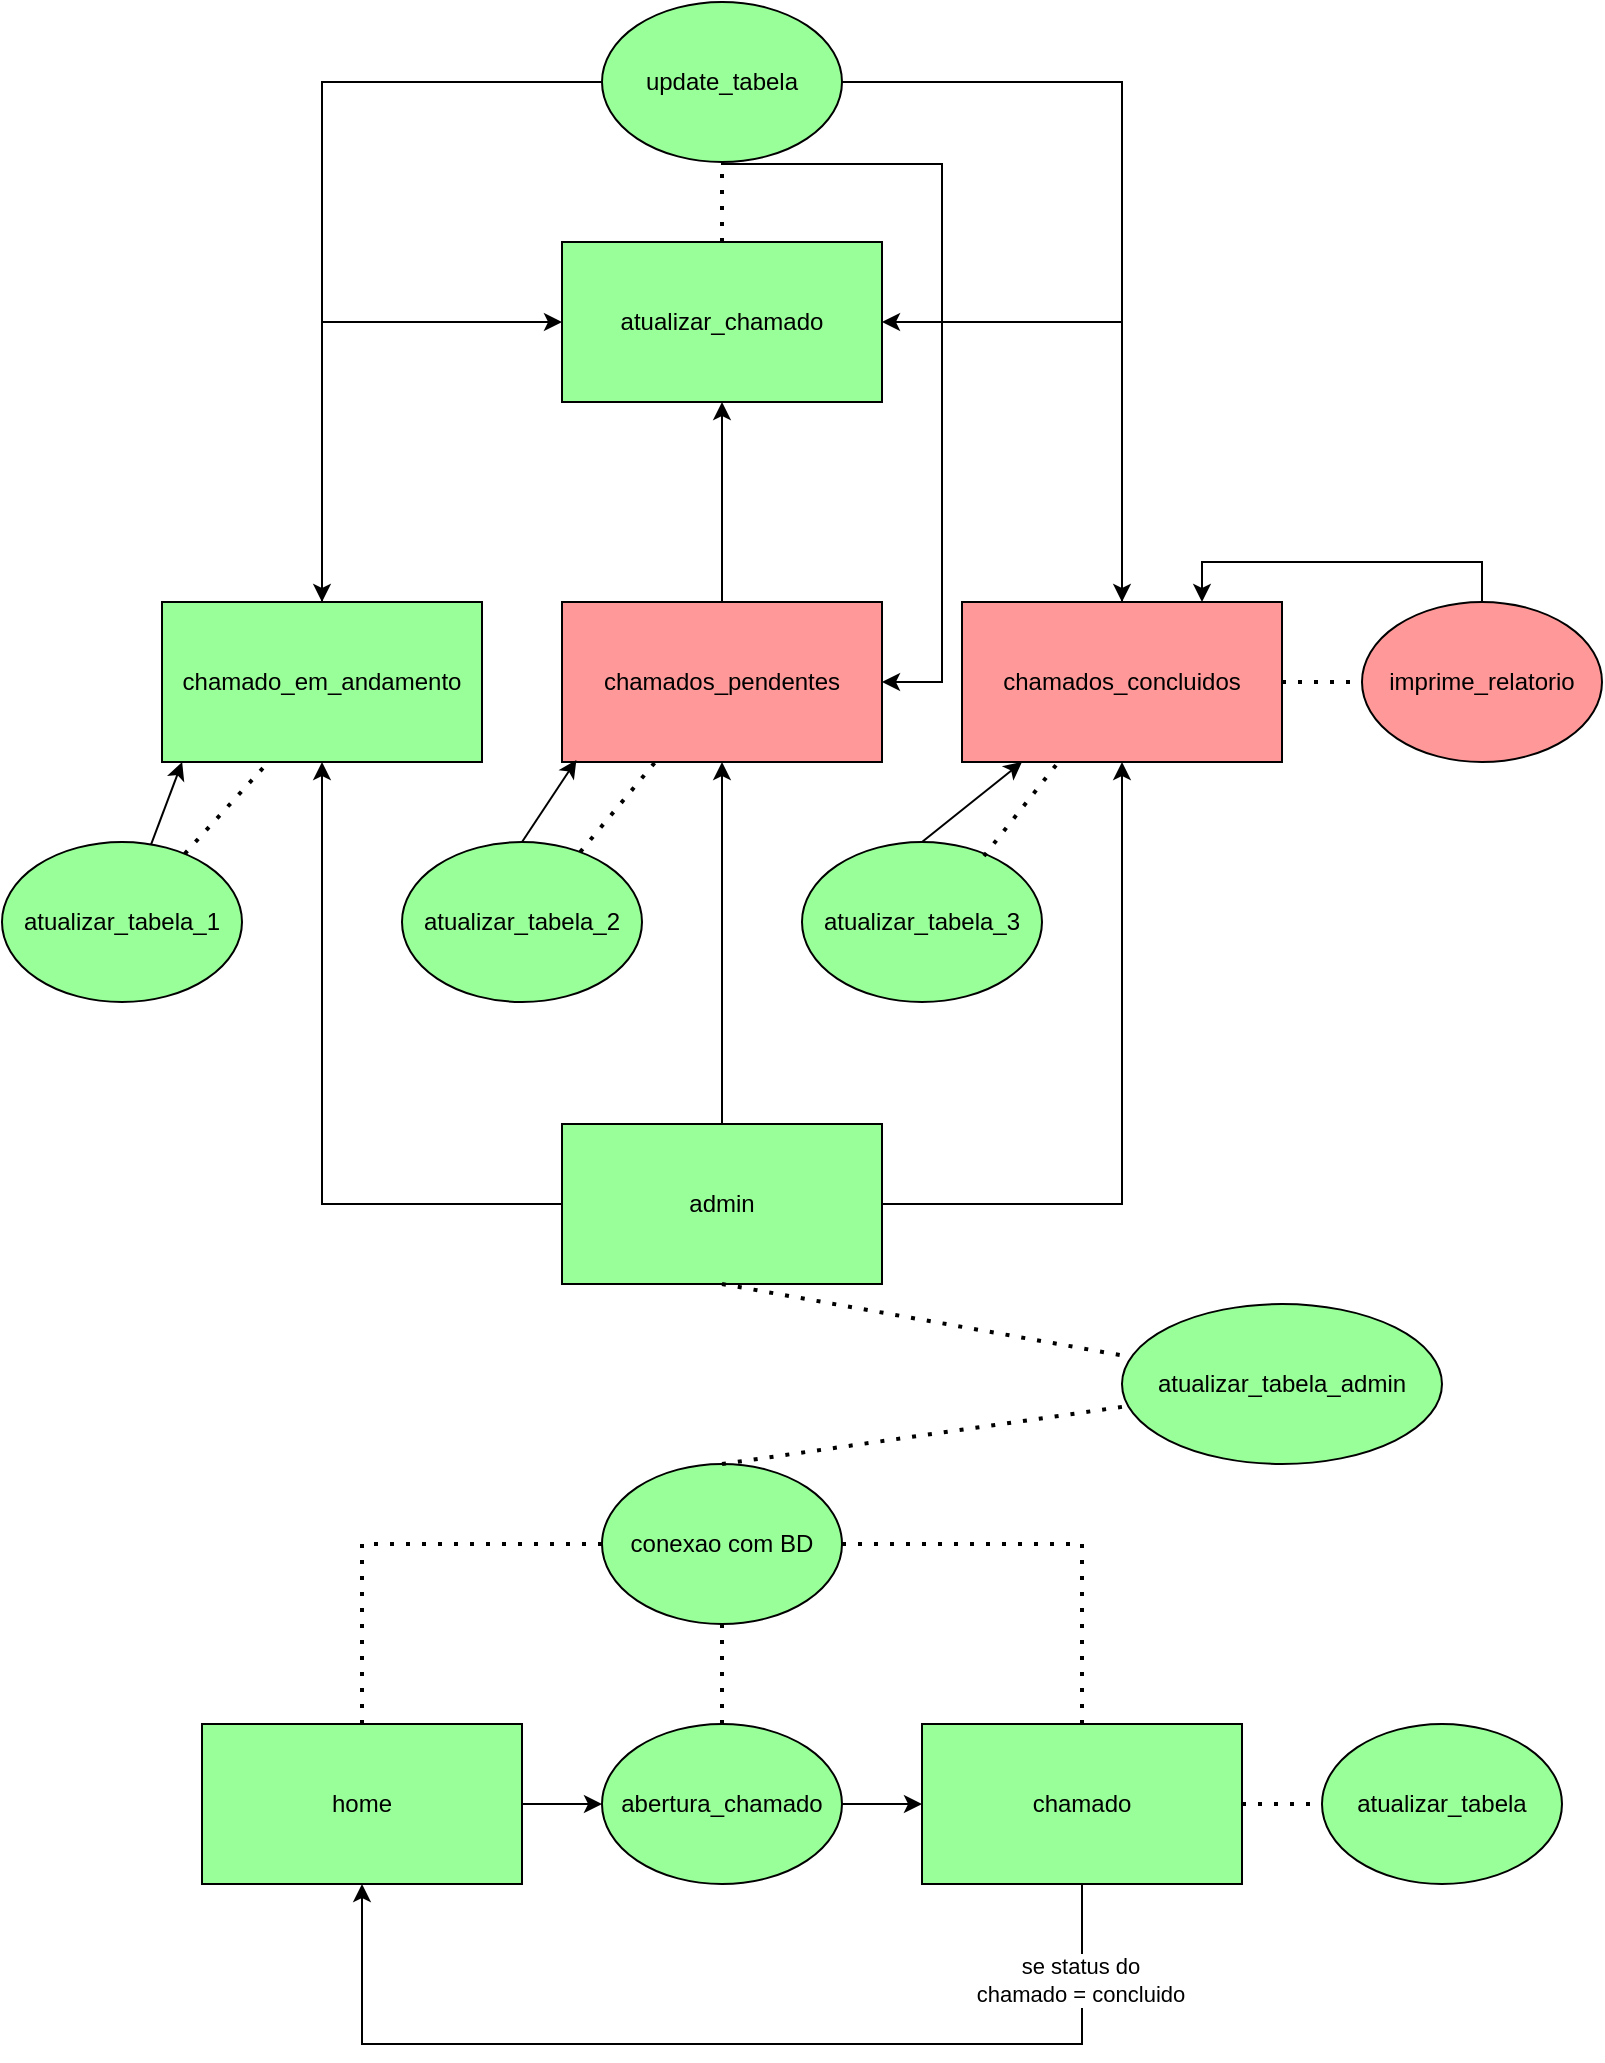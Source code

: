 <mxfile version="21.0.8" type="github">
  <diagram name="Página-1" id="KPXgi-UX2MajdnbyNQGS">
    <mxGraphModel dx="2093" dy="1865" grid="1" gridSize="10" guides="1" tooltips="1" connect="1" arrows="1" fold="1" page="1" pageScale="1" pageWidth="827" pageHeight="1169" math="0" shadow="0">
      <root>
        <mxCell id="0" />
        <mxCell id="1" parent="0" />
        <mxCell id="w-20aDRWs6tAkl76wKMx-5" value="" style="edgeStyle=orthogonalEdgeStyle;rounded=0;orthogonalLoop=1;jettySize=auto;html=1;fillColor=#99FF99;" parent="1" source="w-20aDRWs6tAkl76wKMx-1" target="w-20aDRWs6tAkl76wKMx-4" edge="1">
          <mxGeometry relative="1" as="geometry" />
        </mxCell>
        <mxCell id="w-20aDRWs6tAkl76wKMx-1" value="home" style="rounded=0;whiteSpace=wrap;html=1;fillColor=#99FF99;" parent="1" vertex="1">
          <mxGeometry x="-20" y="61" width="160" height="80" as="geometry" />
        </mxCell>
        <mxCell id="w-20aDRWs6tAkl76wKMx-16" style="edgeStyle=orthogonalEdgeStyle;rounded=0;orthogonalLoop=1;jettySize=auto;html=1;exitX=0.5;exitY=1;exitDx=0;exitDy=0;entryX=0.5;entryY=1;entryDx=0;entryDy=0;fillColor=#99FF99;" parent="1" source="w-20aDRWs6tAkl76wKMx-3" target="w-20aDRWs6tAkl76wKMx-1" edge="1">
          <mxGeometry relative="1" as="geometry">
            <Array as="points">
              <mxPoint x="420" y="221" />
              <mxPoint x="60" y="221" />
            </Array>
          </mxGeometry>
        </mxCell>
        <mxCell id="w-20aDRWs6tAkl76wKMx-17" value="se status do &lt;br&gt;chamado = concluido" style="edgeLabel;html=1;align=center;verticalAlign=middle;resizable=0;points=[];fillColor=#99FF99;" parent="w-20aDRWs6tAkl76wKMx-16" vertex="1" connectable="0">
          <mxGeometry x="-0.815" y="-1" relative="1" as="geometry">
            <mxPoint as="offset" />
          </mxGeometry>
        </mxCell>
        <mxCell id="w-20aDRWs6tAkl76wKMx-3" value="chamado" style="rounded=0;whiteSpace=wrap;html=1;fillColor=#99FF99;" parent="1" vertex="1">
          <mxGeometry x="340" y="61" width="160" height="80" as="geometry" />
        </mxCell>
        <mxCell id="w-20aDRWs6tAkl76wKMx-6" style="edgeStyle=orthogonalEdgeStyle;rounded=0;orthogonalLoop=1;jettySize=auto;html=1;entryX=0;entryY=0.5;entryDx=0;entryDy=0;fillColor=#99FF99;" parent="1" source="w-20aDRWs6tAkl76wKMx-4" target="w-20aDRWs6tAkl76wKMx-3" edge="1">
          <mxGeometry relative="1" as="geometry" />
        </mxCell>
        <mxCell id="w-20aDRWs6tAkl76wKMx-4" value="abertura_chamado" style="ellipse;whiteSpace=wrap;html=1;rounded=0;fillColor=#99FF99;" parent="1" vertex="1">
          <mxGeometry x="180" y="61" width="120" height="80" as="geometry" />
        </mxCell>
        <mxCell id="w-20aDRWs6tAkl76wKMx-7" value="conexao com BD" style="ellipse;whiteSpace=wrap;html=1;rounded=0;fillColor=#99FF99;" parent="1" vertex="1">
          <mxGeometry x="180" y="-69" width="120" height="80" as="geometry" />
        </mxCell>
        <mxCell id="w-20aDRWs6tAkl76wKMx-14" value="atualizar_tabela" style="ellipse;whiteSpace=wrap;html=1;rounded=0;fillColor=#99FF99;" parent="1" vertex="1">
          <mxGeometry x="540" y="61" width="120" height="80" as="geometry" />
        </mxCell>
        <mxCell id="w-20aDRWs6tAkl76wKMx-20" value="" style="endArrow=none;dashed=1;html=1;dashPattern=1 3;strokeWidth=2;rounded=0;exitX=0.5;exitY=0;exitDx=0;exitDy=0;entryX=0;entryY=0.5;entryDx=0;entryDy=0;" parent="1" source="w-20aDRWs6tAkl76wKMx-1" target="w-20aDRWs6tAkl76wKMx-7" edge="1">
          <mxGeometry width="50" height="50" relative="1" as="geometry">
            <mxPoint x="150" y="11" as="sourcePoint" />
            <mxPoint x="200" y="-39" as="targetPoint" />
            <Array as="points">
              <mxPoint x="60" y="-29" />
            </Array>
          </mxGeometry>
        </mxCell>
        <mxCell id="w-20aDRWs6tAkl76wKMx-21" value="" style="endArrow=none;dashed=1;html=1;dashPattern=1 3;strokeWidth=2;rounded=0;" parent="1" target="w-20aDRWs6tAkl76wKMx-7" edge="1">
          <mxGeometry width="50" height="50" relative="1" as="geometry">
            <mxPoint x="240" y="61" as="sourcePoint" />
            <mxPoint x="240" y="11" as="targetPoint" />
            <Array as="points" />
          </mxGeometry>
        </mxCell>
        <mxCell id="w-20aDRWs6tAkl76wKMx-22" value="" style="endArrow=none;dashed=1;html=1;dashPattern=1 3;strokeWidth=2;rounded=0;exitX=0.5;exitY=0;exitDx=0;exitDy=0;entryX=1;entryY=0.5;entryDx=0;entryDy=0;" parent="1" source="w-20aDRWs6tAkl76wKMx-3" target="w-20aDRWs6tAkl76wKMx-7" edge="1">
          <mxGeometry width="50" height="50" relative="1" as="geometry">
            <mxPoint x="250" y="181" as="sourcePoint" />
            <mxPoint x="250" y="21" as="targetPoint" />
            <Array as="points">
              <mxPoint x="420" y="-29" />
            </Array>
          </mxGeometry>
        </mxCell>
        <mxCell id="w-20aDRWs6tAkl76wKMx-23" value="" style="endArrow=none;dashed=1;html=1;dashPattern=1 3;strokeWidth=2;rounded=0;exitX=1;exitY=0.5;exitDx=0;exitDy=0;entryX=0;entryY=0.5;entryDx=0;entryDy=0;" parent="1" source="w-20aDRWs6tAkl76wKMx-3" target="w-20aDRWs6tAkl76wKMx-14" edge="1">
          <mxGeometry width="50" height="50" relative="1" as="geometry">
            <mxPoint x="430" y="71" as="sourcePoint" />
            <mxPoint x="310" y="-129" as="targetPoint" />
            <Array as="points" />
          </mxGeometry>
        </mxCell>
        <mxCell id="AwAzdxmJKx9s8siGFr7Z-16" style="edgeStyle=orthogonalEdgeStyle;rounded=0;orthogonalLoop=1;jettySize=auto;html=1;entryX=0.5;entryY=1;entryDx=0;entryDy=0;" edge="1" parent="1" source="w-20aDRWs6tAkl76wKMx-24" target="AwAzdxmJKx9s8siGFr7Z-3">
          <mxGeometry relative="1" as="geometry" />
        </mxCell>
        <mxCell id="AwAzdxmJKx9s8siGFr7Z-17" style="edgeStyle=orthogonalEdgeStyle;rounded=0;orthogonalLoop=1;jettySize=auto;html=1;exitX=0.5;exitY=0;exitDx=0;exitDy=0;entryX=0.5;entryY=1;entryDx=0;entryDy=0;" edge="1" parent="1" source="w-20aDRWs6tAkl76wKMx-24" target="AwAzdxmJKx9s8siGFr7Z-4">
          <mxGeometry relative="1" as="geometry" />
        </mxCell>
        <mxCell id="AwAzdxmJKx9s8siGFr7Z-18" style="edgeStyle=orthogonalEdgeStyle;rounded=0;orthogonalLoop=1;jettySize=auto;html=1;entryX=0.5;entryY=1;entryDx=0;entryDy=0;" edge="1" parent="1" source="w-20aDRWs6tAkl76wKMx-24" target="AwAzdxmJKx9s8siGFr7Z-5">
          <mxGeometry relative="1" as="geometry" />
        </mxCell>
        <mxCell id="w-20aDRWs6tAkl76wKMx-24" value="admin" style="rounded=0;whiteSpace=wrap;html=1;fillColor=#99FF99;" parent="1" vertex="1">
          <mxGeometry x="160" y="-239" width="160" height="80" as="geometry" />
        </mxCell>
        <mxCell id="w-20aDRWs6tAkl76wKMx-25" value="" style="endArrow=none;dashed=1;html=1;dashPattern=1 3;strokeWidth=2;rounded=0;exitX=0.5;exitY=0;exitDx=0;exitDy=0;" parent="1" source="w-20aDRWs6tAkl76wKMx-7" target="AwAzdxmJKx9s8siGFr7Z-47" edge="1">
          <mxGeometry width="50" height="50" relative="1" as="geometry">
            <mxPoint x="220" y="-209" as="sourcePoint" />
            <mxPoint x="270" y="-259" as="targetPoint" />
            <Array as="points" />
          </mxGeometry>
        </mxCell>
        <mxCell id="AwAzdxmJKx9s8siGFr7Z-32" style="edgeStyle=orthogonalEdgeStyle;rounded=0;orthogonalLoop=1;jettySize=auto;html=1;exitX=0.5;exitY=0;exitDx=0;exitDy=0;entryX=0;entryY=0.5;entryDx=0;entryDy=0;" edge="1" parent="1" source="AwAzdxmJKx9s8siGFr7Z-3" target="AwAzdxmJKx9s8siGFr7Z-31">
          <mxGeometry relative="1" as="geometry" />
        </mxCell>
        <mxCell id="AwAzdxmJKx9s8siGFr7Z-3" value="chamado_em_andamento" style="rounded=0;whiteSpace=wrap;html=1;fillColor=#99FF99;" vertex="1" parent="1">
          <mxGeometry x="-40" y="-500" width="160" height="80" as="geometry" />
        </mxCell>
        <mxCell id="AwAzdxmJKx9s8siGFr7Z-33" style="edgeStyle=orthogonalEdgeStyle;rounded=0;orthogonalLoop=1;jettySize=auto;html=1;exitX=0.5;exitY=0;exitDx=0;exitDy=0;" edge="1" parent="1" source="AwAzdxmJKx9s8siGFr7Z-4" target="AwAzdxmJKx9s8siGFr7Z-31">
          <mxGeometry relative="1" as="geometry" />
        </mxCell>
        <mxCell id="AwAzdxmJKx9s8siGFr7Z-4" value="chamados_pendentes" style="rounded=0;whiteSpace=wrap;html=1;fillColor=#FF9999;" vertex="1" parent="1">
          <mxGeometry x="160" y="-500" width="160" height="80" as="geometry" />
        </mxCell>
        <mxCell id="AwAzdxmJKx9s8siGFr7Z-34" style="edgeStyle=orthogonalEdgeStyle;rounded=0;orthogonalLoop=1;jettySize=auto;html=1;entryX=1;entryY=0.5;entryDx=0;entryDy=0;" edge="1" parent="1" source="AwAzdxmJKx9s8siGFr7Z-5" target="AwAzdxmJKx9s8siGFr7Z-31">
          <mxGeometry relative="1" as="geometry">
            <Array as="points">
              <mxPoint x="440" y="-640" />
            </Array>
          </mxGeometry>
        </mxCell>
        <mxCell id="AwAzdxmJKx9s8siGFr7Z-5" value="chamados_concluidos" style="rounded=0;whiteSpace=wrap;html=1;fillColor=#FF9999;" vertex="1" parent="1">
          <mxGeometry x="360" y="-500" width="160" height="80" as="geometry" />
        </mxCell>
        <mxCell id="AwAzdxmJKx9s8siGFr7Z-45" style="rounded=0;orthogonalLoop=1;jettySize=auto;html=1;exitX=0.5;exitY=0;exitDx=0;exitDy=0;entryX=0.045;entryY=0.987;entryDx=0;entryDy=0;entryPerimeter=0;" edge="1" parent="1" source="AwAzdxmJKx9s8siGFr7Z-6" target="AwAzdxmJKx9s8siGFr7Z-4">
          <mxGeometry relative="1" as="geometry" />
        </mxCell>
        <mxCell id="AwAzdxmJKx9s8siGFr7Z-6" value="atualizar_tabela_2" style="ellipse;whiteSpace=wrap;html=1;rounded=0;fillColor=#99FF99;" vertex="1" parent="1">
          <mxGeometry x="80" y="-380" width="120" height="80" as="geometry" />
        </mxCell>
        <mxCell id="AwAzdxmJKx9s8siGFr7Z-46" style="rounded=0;orthogonalLoop=1;jettySize=auto;html=1;exitX=0.5;exitY=0;exitDx=0;exitDy=0;" edge="1" parent="1" source="AwAzdxmJKx9s8siGFr7Z-7" target="AwAzdxmJKx9s8siGFr7Z-5">
          <mxGeometry relative="1" as="geometry" />
        </mxCell>
        <mxCell id="AwAzdxmJKx9s8siGFr7Z-7" value="atualizar_tabela_3" style="ellipse;whiteSpace=wrap;html=1;rounded=0;fillColor=#99FF99;" vertex="1" parent="1">
          <mxGeometry x="280" y="-380" width="120" height="80" as="geometry" />
        </mxCell>
        <mxCell id="AwAzdxmJKx9s8siGFr7Z-44" style="rounded=0;orthogonalLoop=1;jettySize=auto;html=1;entryX=0.063;entryY=1;entryDx=0;entryDy=0;entryPerimeter=0;" edge="1" parent="1" source="AwAzdxmJKx9s8siGFr7Z-8" target="AwAzdxmJKx9s8siGFr7Z-3">
          <mxGeometry relative="1" as="geometry" />
        </mxCell>
        <mxCell id="AwAzdxmJKx9s8siGFr7Z-8" value="atualizar_tabela_1" style="ellipse;whiteSpace=wrap;html=1;rounded=0;fillColor=#99FF99;" vertex="1" parent="1">
          <mxGeometry x="-120" y="-380" width="120" height="80" as="geometry" />
        </mxCell>
        <mxCell id="AwAzdxmJKx9s8siGFr7Z-25" style="edgeStyle=orthogonalEdgeStyle;rounded=0;orthogonalLoop=1;jettySize=auto;html=1;entryX=0.75;entryY=0;entryDx=0;entryDy=0;fillColor=#FF9999;" edge="1" parent="1" source="AwAzdxmJKx9s8siGFr7Z-21" target="AwAzdxmJKx9s8siGFr7Z-5">
          <mxGeometry relative="1" as="geometry">
            <Array as="points">
              <mxPoint x="620" y="-520" />
              <mxPoint x="480" y="-520" />
            </Array>
          </mxGeometry>
        </mxCell>
        <mxCell id="AwAzdxmJKx9s8siGFr7Z-21" value="imprime_relatorio" style="ellipse;whiteSpace=wrap;html=1;fillColor=#FF9999;rounded=0;" vertex="1" parent="1">
          <mxGeometry x="560" y="-500" width="120" height="80" as="geometry" />
        </mxCell>
        <mxCell id="AwAzdxmJKx9s8siGFr7Z-23" value="" style="endArrow=none;dashed=1;html=1;dashPattern=1 3;strokeWidth=2;rounded=0;fillColor=#FF9999;" edge="1" parent="1" source="AwAzdxmJKx9s8siGFr7Z-5" target="AwAzdxmJKx9s8siGFr7Z-21">
          <mxGeometry width="50" height="50" relative="1" as="geometry">
            <mxPoint x="560" y="-420" as="sourcePoint" />
            <mxPoint x="610" y="-470" as="targetPoint" />
          </mxGeometry>
        </mxCell>
        <mxCell id="AwAzdxmJKx9s8siGFr7Z-26" value="" style="endArrow=none;dashed=1;html=1;dashPattern=1 3;strokeWidth=2;rounded=0;entryX=0.338;entryY=0.988;entryDx=0;entryDy=0;entryPerimeter=0;" edge="1" parent="1" source="AwAzdxmJKx9s8siGFr7Z-8" target="AwAzdxmJKx9s8siGFr7Z-3">
          <mxGeometry width="50" height="50" relative="1" as="geometry">
            <mxPoint x="-40" y="-240" as="sourcePoint" />
            <mxPoint x="10" y="-290" as="targetPoint" />
          </mxGeometry>
        </mxCell>
        <mxCell id="AwAzdxmJKx9s8siGFr7Z-27" value="" style="endArrow=none;dashed=1;html=1;dashPattern=1 3;strokeWidth=2;rounded=0;" edge="1" parent="1" source="AwAzdxmJKx9s8siGFr7Z-6" target="AwAzdxmJKx9s8siGFr7Z-4">
          <mxGeometry width="50" height="50" relative="1" as="geometry">
            <mxPoint x="400" y="-200" as="sourcePoint" />
            <mxPoint x="450" y="-250" as="targetPoint" />
          </mxGeometry>
        </mxCell>
        <mxCell id="AwAzdxmJKx9s8siGFr7Z-28" value="" style="endArrow=none;dashed=1;html=1;dashPattern=1 3;strokeWidth=2;rounded=0;exitX=0.758;exitY=0.088;exitDx=0;exitDy=0;exitPerimeter=0;" edge="1" parent="1" source="AwAzdxmJKx9s8siGFr7Z-7" target="AwAzdxmJKx9s8siGFr7Z-5">
          <mxGeometry width="50" height="50" relative="1" as="geometry">
            <mxPoint x="410" y="-190" as="sourcePoint" />
            <mxPoint x="460" y="-240" as="targetPoint" />
          </mxGeometry>
        </mxCell>
        <mxCell id="AwAzdxmJKx9s8siGFr7Z-31" value="atualizar_chamado" style="rounded=0;whiteSpace=wrap;html=1;fillColor=#99FF99;" vertex="1" parent="1">
          <mxGeometry x="160" y="-680" width="160" height="80" as="geometry" />
        </mxCell>
        <mxCell id="AwAzdxmJKx9s8siGFr7Z-40" style="edgeStyle=orthogonalEdgeStyle;rounded=0;orthogonalLoop=1;jettySize=auto;html=1;exitX=0;exitY=0.5;exitDx=0;exitDy=0;" edge="1" parent="1" source="AwAzdxmJKx9s8siGFr7Z-37" target="AwAzdxmJKx9s8siGFr7Z-3">
          <mxGeometry relative="1" as="geometry" />
        </mxCell>
        <mxCell id="AwAzdxmJKx9s8siGFr7Z-41" style="edgeStyle=orthogonalEdgeStyle;rounded=0;orthogonalLoop=1;jettySize=auto;html=1;exitX=1;exitY=0.5;exitDx=0;exitDy=0;" edge="1" parent="1" source="AwAzdxmJKx9s8siGFr7Z-37" target="AwAzdxmJKx9s8siGFr7Z-5">
          <mxGeometry relative="1" as="geometry" />
        </mxCell>
        <mxCell id="AwAzdxmJKx9s8siGFr7Z-42" style="edgeStyle=orthogonalEdgeStyle;rounded=0;orthogonalLoop=1;jettySize=auto;html=1;exitX=0.5;exitY=1;exitDx=0;exitDy=0;" edge="1" parent="1" source="AwAzdxmJKx9s8siGFr7Z-37" target="AwAzdxmJKx9s8siGFr7Z-4">
          <mxGeometry relative="1" as="geometry">
            <Array as="points">
              <mxPoint x="350" y="-719" />
              <mxPoint x="350" y="-460" />
            </Array>
          </mxGeometry>
        </mxCell>
        <mxCell id="AwAzdxmJKx9s8siGFr7Z-37" value="update_tabela" style="ellipse;whiteSpace=wrap;html=1;rounded=0;fillColor=#99FF99;" vertex="1" parent="1">
          <mxGeometry x="180" y="-800" width="120" height="80" as="geometry" />
        </mxCell>
        <mxCell id="AwAzdxmJKx9s8siGFr7Z-38" value="" style="endArrow=none;dashed=1;html=1;dashPattern=1 3;strokeWidth=2;rounded=0;exitX=0.5;exitY=0;exitDx=0;exitDy=0;" edge="1" parent="1" source="AwAzdxmJKx9s8siGFr7Z-31" target="AwAzdxmJKx9s8siGFr7Z-37">
          <mxGeometry width="50" height="50" relative="1" as="geometry">
            <mxPoint x="180" y="-590" as="sourcePoint" />
            <mxPoint x="230" y="-640" as="targetPoint" />
          </mxGeometry>
        </mxCell>
        <mxCell id="AwAzdxmJKx9s8siGFr7Z-47" value="atualizar_tabela_admin" style="ellipse;whiteSpace=wrap;html=1;rounded=0;fillColor=#99FF99;" vertex="1" parent="1">
          <mxGeometry x="440" y="-149" width="160" height="80" as="geometry" />
        </mxCell>
        <mxCell id="AwAzdxmJKx9s8siGFr7Z-48" value="" style="endArrow=none;dashed=1;html=1;dashPattern=1 3;strokeWidth=2;rounded=0;exitX=0.5;exitY=1;exitDx=0;exitDy=0;" edge="1" parent="1" source="w-20aDRWs6tAkl76wKMx-24" target="AwAzdxmJKx9s8siGFr7Z-47">
          <mxGeometry width="50" height="50" relative="1" as="geometry">
            <mxPoint x="250" y="-59" as="sourcePoint" />
            <mxPoint x="452" y="-90" as="targetPoint" />
            <Array as="points" />
          </mxGeometry>
        </mxCell>
      </root>
    </mxGraphModel>
  </diagram>
</mxfile>
